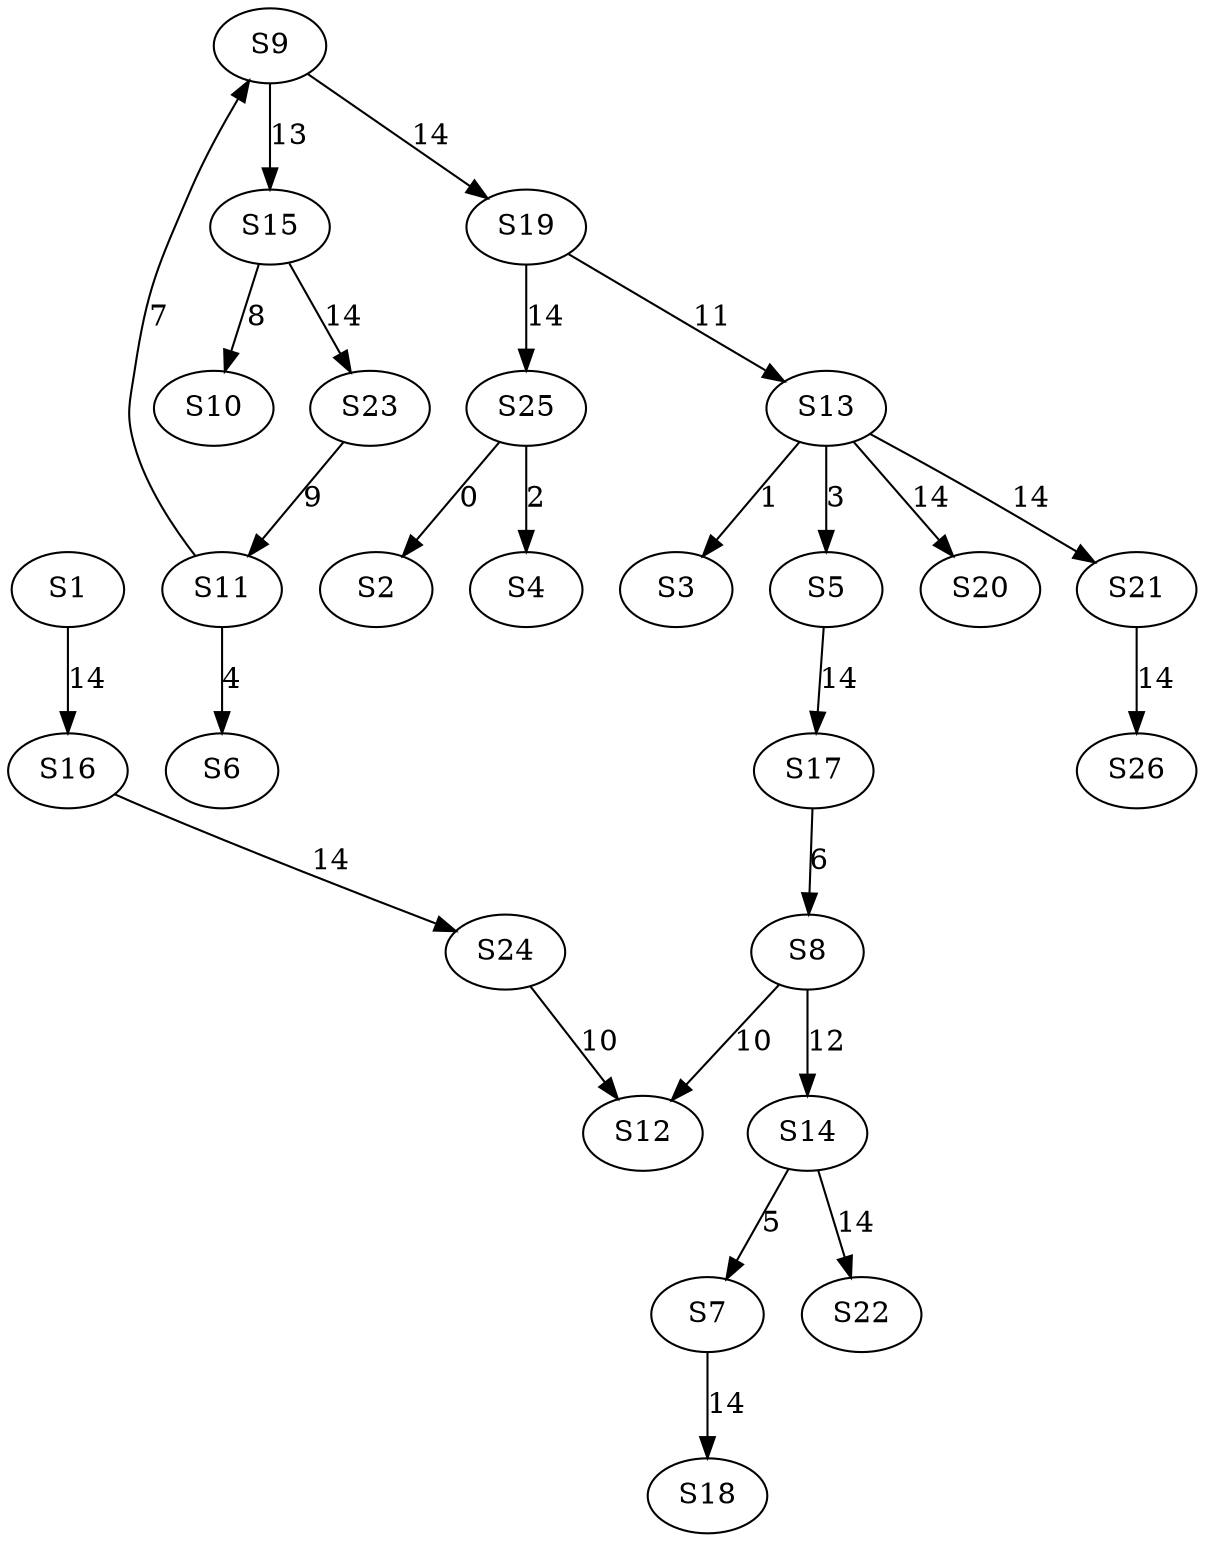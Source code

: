 strict digraph {
	S25 -> S2 [ label = 0 ];
	S13 -> S3 [ label = 1 ];
	S25 -> S4 [ label = 2 ];
	S13 -> S5 [ label = 3 ];
	S11 -> S6 [ label = 4 ];
	S14 -> S7 [ label = 5 ];
	S17 -> S8 [ label = 6 ];
	S11 -> S9 [ label = 7 ];
	S15 -> S10 [ label = 8 ];
	S23 -> S11 [ label = 9 ];
	S8 -> S12 [ label = 10 ];
	S19 -> S13 [ label = 11 ];
	S8 -> S14 [ label = 12 ];
	S9 -> S15 [ label = 13 ];
	S1 -> S16 [ label = 14 ];
	S5 -> S17 [ label = 14 ];
	S7 -> S18 [ label = 14 ];
	S9 -> S19 [ label = 14 ];
	S13 -> S20 [ label = 14 ];
	S13 -> S21 [ label = 14 ];
	S14 -> S22 [ label = 14 ];
	S15 -> S23 [ label = 14 ];
	S16 -> S24 [ label = 14 ];
	S19 -> S25 [ label = 14 ];
	S21 -> S26 [ label = 14 ];
	S24 -> S12 [ label = 10 ];
}